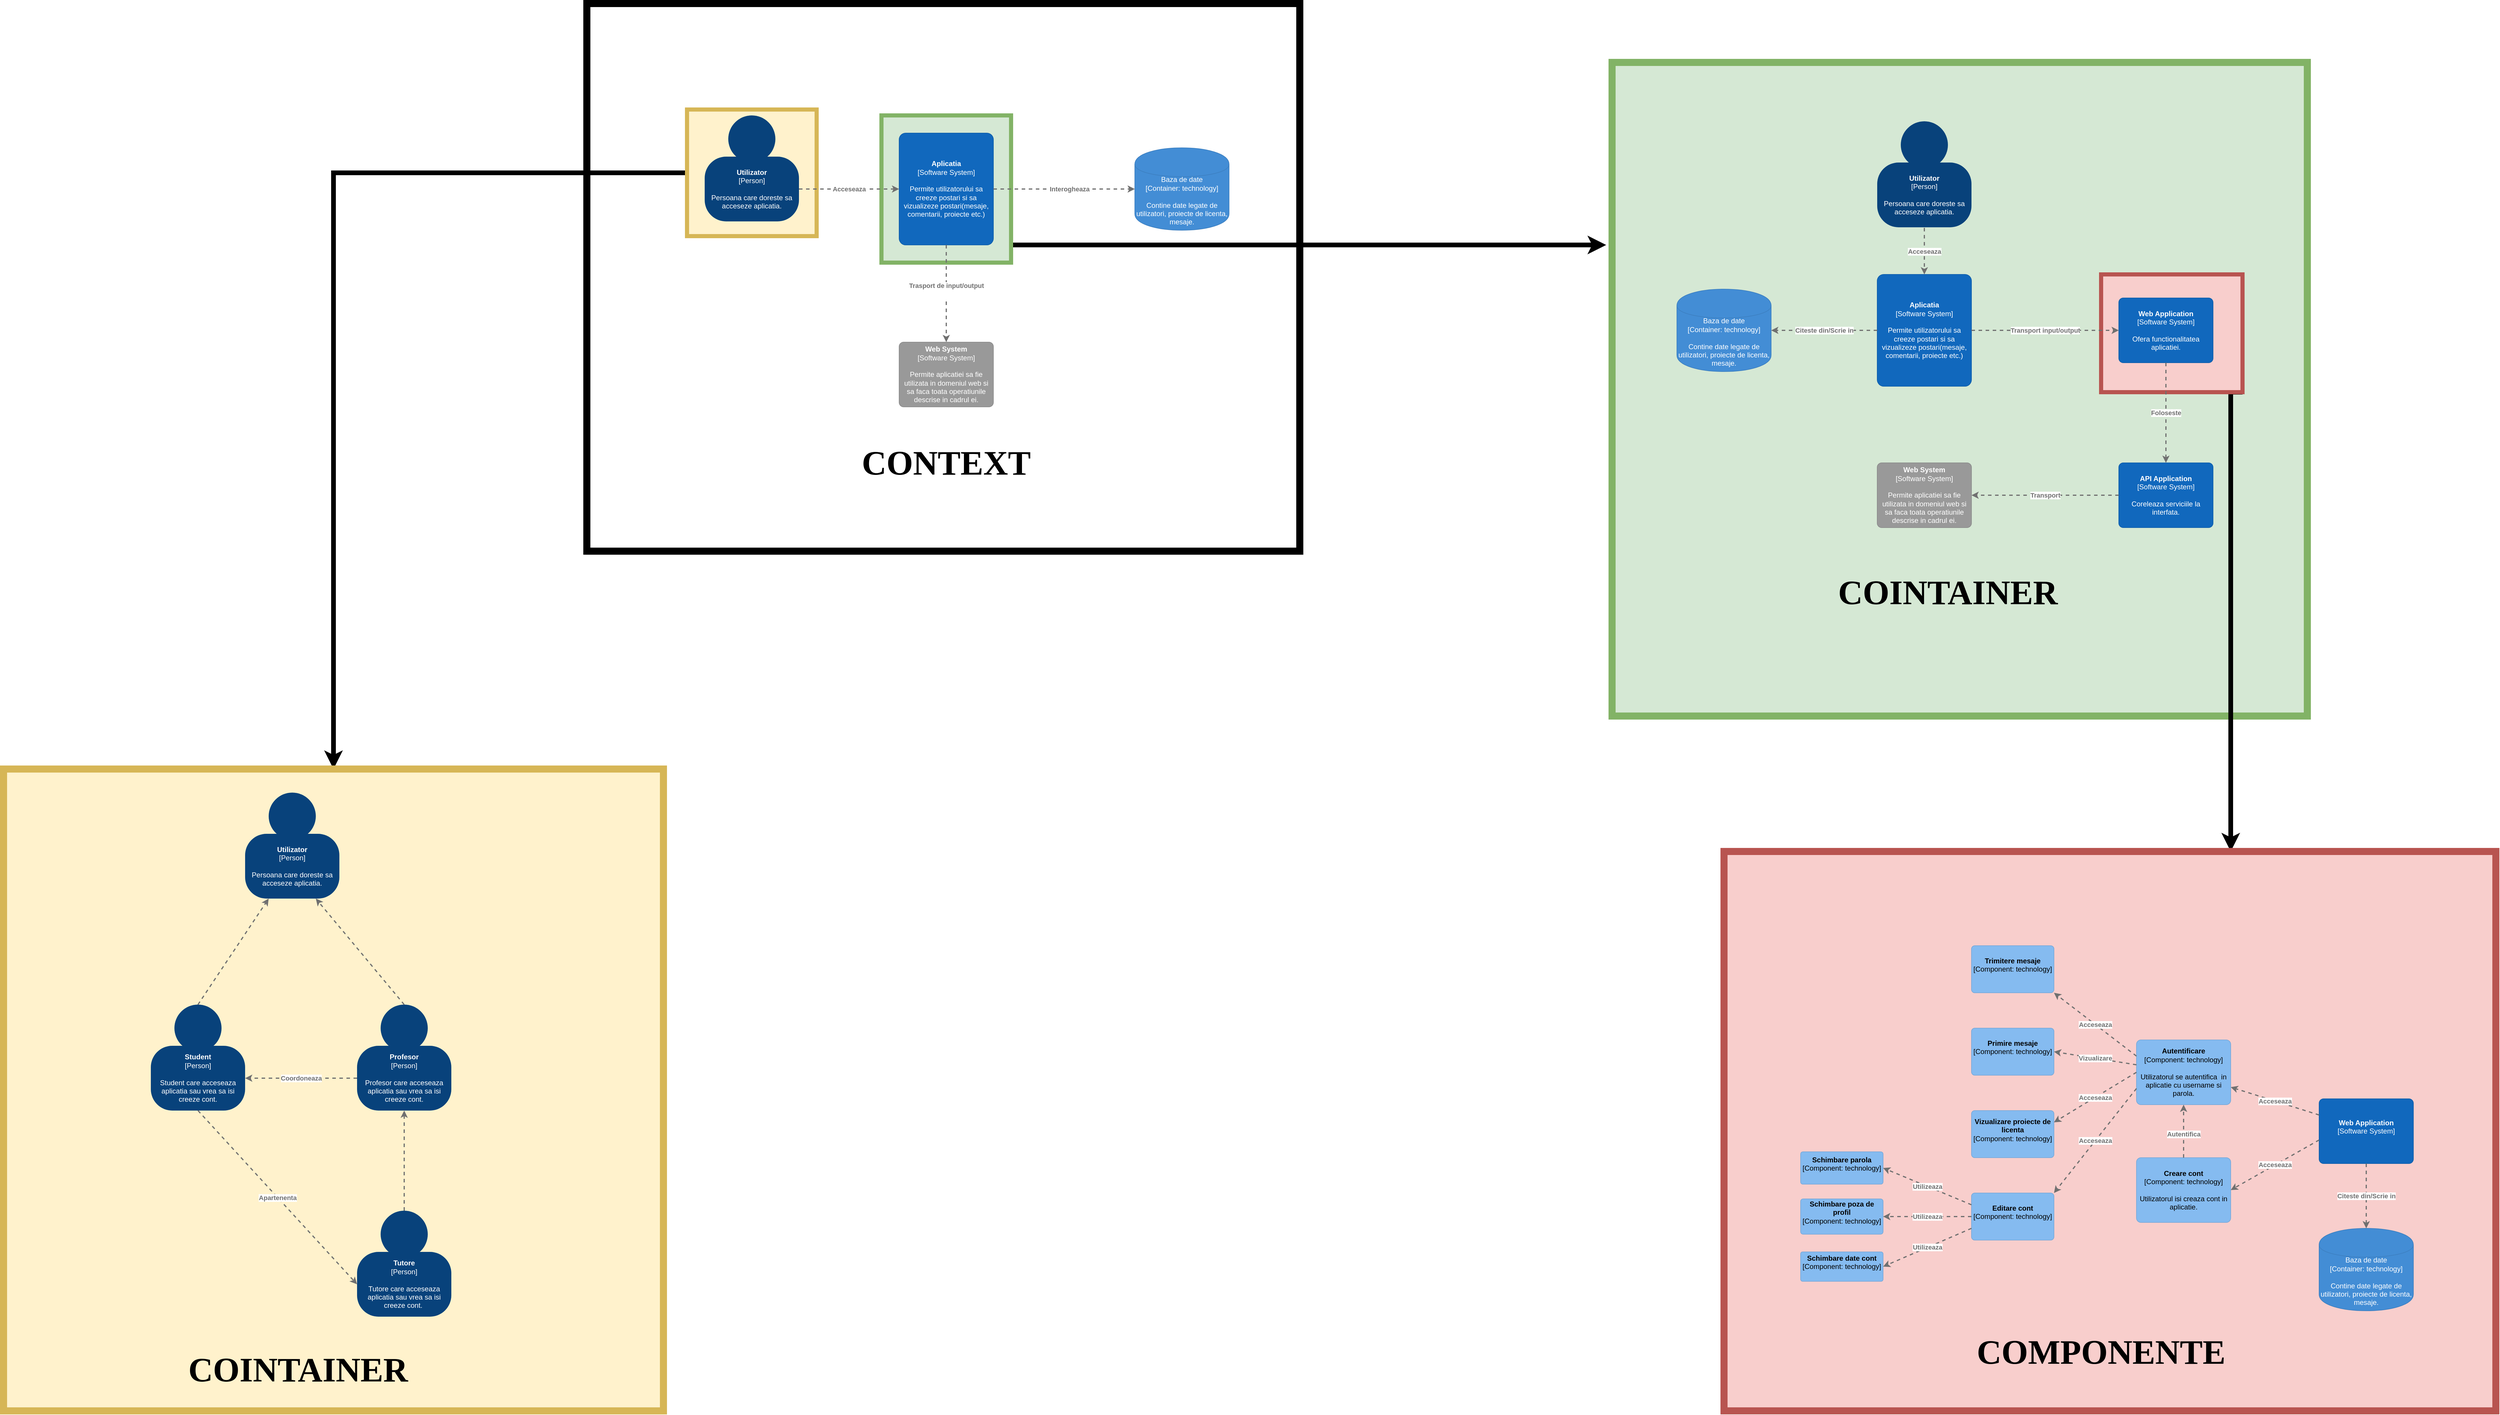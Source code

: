 <mxfile version="12.8.5" type="device"><diagram id="MNNRXUZ_kvHcYNhgOfoa" name="Page-1"><mxGraphModel dx="8910" dy="5672" grid="1" gridSize="10" guides="1" tooltips="1" connect="1" arrows="1" fold="1" page="1" pageScale="1" pageWidth="850" pageHeight="1100" background="#FFFFFF" math="0" shadow="0"><root><mxCell id="0"/><mxCell id="1" parent="0"/><mxCell id="FWkWTpodnbG1AZmvL9Vy-59" value="" style="rounded=0;whiteSpace=wrap;html=1;fillColor=#d5e8d4;strokeColor=#82b366;strokeWidth=12;" vertex="1" parent="1"><mxGeometry x="700" y="-1980" width="1180" height="1110" as="geometry"/></mxCell><mxCell id="FWkWTpodnbG1AZmvL9Vy-119" style="edgeStyle=orthogonalEdgeStyle;rounded=0;orthogonalLoop=1;jettySize=auto;html=1;exitX=1;exitY=1;exitDx=0;exitDy=0;strokeWidth=8;" edge="1" parent="1" source="FWkWTpodnbG1AZmvL9Vy-117" target="FWkWTpodnbG1AZmvL9Vy-91"><mxGeometry relative="1" as="geometry"><Array as="points"><mxPoint x="1750" y="-1420"/></Array></mxGeometry></mxCell><mxCell id="FWkWTpodnbG1AZmvL9Vy-117" value="" style="rounded=0;whiteSpace=wrap;html=1;strokeWidth=7;fillColor=#f8cecc;strokeColor=#b85450;" vertex="1" parent="1"><mxGeometry x="1530" y="-1620" width="240" height="200" as="geometry"/></mxCell><mxCell id="FWkWTpodnbG1AZmvL9Vy-105" value="" style="rounded=0;whiteSpace=wrap;html=1;strokeWidth=12;" vertex="1" parent="1"><mxGeometry x="-1040" y="-2080" width="1210" height="930" as="geometry"/></mxCell><mxCell id="FWkWTpodnbG1AZmvL9Vy-116" style="edgeStyle=orthogonalEdgeStyle;rounded=0;orthogonalLoop=1;jettySize=auto;html=1;strokeWidth=8;" edge="1" parent="1"><mxGeometry relative="1" as="geometry"><mxPoint x="-320" y="-1670" as="sourcePoint"/><mxPoint x="690" y="-1670" as="targetPoint"/><Array as="points"><mxPoint x="340" y="-1670"/><mxPoint x="340" y="-1670"/></Array></mxGeometry></mxCell><mxCell id="FWkWTpodnbG1AZmvL9Vy-114" value="" style="rounded=0;whiteSpace=wrap;html=1;strokeWidth=7;fillColor=#d5e8d4;strokeColor=#82b366;" vertex="1" parent="1"><mxGeometry x="-540" y="-1890" width="220" height="250" as="geometry"/></mxCell><mxCell id="FWkWTpodnbG1AZmvL9Vy-113" style="edgeStyle=orthogonalEdgeStyle;rounded=0;orthogonalLoop=1;jettySize=auto;html=1;exitX=0;exitY=0.5;exitDx=0;exitDy=0;strokeWidth=8;" edge="1" parent="1" source="FWkWTpodnbG1AZmvL9Vy-112" target="FWkWTpodnbG1AZmvL9Vy-37"><mxGeometry relative="1" as="geometry"/></mxCell><mxCell id="FWkWTpodnbG1AZmvL9Vy-112" value="" style="rounded=0;whiteSpace=wrap;html=1;fillColor=#fff2cc;strokeColor=#d6b656;strokeWidth=7;" vertex="1" parent="1"><mxGeometry x="-870" y="-1900" width="220" height="215" as="geometry"/></mxCell><mxCell id="FWkWTpodnbG1AZmvL9Vy-91" value="" style="rounded=0;whiteSpace=wrap;html=1;fillColor=#f8cecc;strokeColor=#b85450;strokeWidth=12;" vertex="1" parent="1"><mxGeometry x="890" y="-640" width="1310" height="950" as="geometry"/></mxCell><mxCell id="FWkWTpodnbG1AZmvL9Vy-37" value="" style="rounded=0;whiteSpace=wrap;html=1;fillColor=#fff2cc;strokeColor=#d6b656;strokeWidth=12;" vertex="1" parent="1"><mxGeometry x="-2030" y="-780" width="1120" height="1090" as="geometry"/></mxCell><mxCell id="FWkWTpodnbG1AZmvL9Vy-1" value="" style="group;rounded=0;labelBackgroundColor=none;fillColor=none;fontColor=#ffffff;align=center;html=1;" vertex="1" connectable="0" parent="1"><mxGeometry x="-860" y="-1890" width="160" height="180" as="geometry"/><C4Person as="c4"/></mxCell><object label="&lt;b&gt;Utilizator&lt;/b&gt;&lt;br&gt;&lt;div&gt;[Person]&lt;/div&gt;&lt;div&gt;&lt;br&gt;&lt;/div&gt;&lt;div&gt;Persoana care doreste sa acceseze aplicatia.&lt;/div&gt;" placeholders="1" c4Name="name" c4Type="body" c4Description="Persoana care doreste sa acceseze aplicatia mentorat." id="FWkWTpodnbG1AZmvL9Vy-2"><mxCell style="rounded=1;whiteSpace=wrap;html=1;labelBackgroundColor=none;fillColor=#08427b;fontColor=#ffffff;align=center;arcSize=33;strokeColor=3c7fc0;" vertex="1" parent="FWkWTpodnbG1AZmvL9Vy-1"><mxGeometry x="20" y="70" width="160" height="110" as="geometry"/><C4Person as="c4"/></mxCell></object><mxCell id="FWkWTpodnbG1AZmvL9Vy-3" value="" style="ellipse;whiteSpace=wrap;html=1;aspect=fixed;rounded=0;labelBackgroundColor=none;fillColor=#08427b;fontSize=12;fontColor=#ffffff;align=center;strokeColor=3c7fc0;" vertex="1" parent="FWkWTpodnbG1AZmvL9Vy-1"><mxGeometry x="60" width="80" height="80" as="geometry"/><C4Person as="c4"/></mxCell><object label="Baza de date&lt;br&gt;&lt;div&gt;[Container:&amp;nbsp;technology]&lt;/div&gt;&lt;div&gt;&lt;br&gt;&lt;/div&gt;&lt;div&gt;Contine date legate de utilizatori, proiecte de licenta, mesaje.&lt;/div&gt;" placeholders="1" c4Type="Database" c4Technology="technology" c4Description="Description" id="FWkWTpodnbG1AZmvL9Vy-5"><mxCell style="shape=cylinder;whiteSpace=wrap;html=1;boundedLbl=1;rounded=0;labelBackgroundColor=none;fillColor=#438dd5;fontSize=12;fontColor=#ffffff;align=center;strokeColor=#3c7fc0;" vertex="1" parent="1"><mxGeometry x="-110" y="-1835" width="160" height="140" as="geometry"/><C4Database as="c4"/></mxCell></object><object label="&lt;b&gt;Aplicatia&lt;/b&gt;&lt;div&gt;[Software System]&lt;/div&gt;&lt;div&gt;&lt;br&gt;&lt;/div&gt;&lt;div&gt;Permite utilizatorului sa creeze postari si sa vizualizeze postari(mesaje, comentarii, proiecte etc.)&lt;/div&gt;" placeholders="1" c4Name="Acceseaza" c4Type="SoftwareSystem" c4Description="Acceseaza" id="FWkWTpodnbG1AZmvL9Vy-6"><mxCell style="rounded=1;whiteSpace=wrap;html=1;labelBackgroundColor=none;fillColor=#1168bd;fontColor=#ffffff;align=center;arcSize=7;strokeColor=#0f5eaa;" vertex="1" parent="1"><mxGeometry x="-510" y="-1860" width="160" height="190" as="geometry"/><C4SoftwareSystem as="c4"/></mxCell></object><object label="&lt;div style=&quot;text-align: left&quot;&gt;&lt;div style=&quot;text-align: center&quot;&gt;&lt;b&gt;Acceseaza&lt;/b&gt;&lt;/div&gt;&lt;/div&gt;" c4Type="Relationship" c4Description="Description" c4Technology="technology" id="FWkWTpodnbG1AZmvL9Vy-9"><mxCell style="edgeStyle=none;rounded=0;html=1;entryX=0;entryY=0.5;jettySize=auto;orthogonalLoop=1;strokeColor=#707070;strokeWidth=2;fontColor=#707070;jumpStyle=none;dashed=1;entryDx=0;entryDy=0;" edge="1" parent="1" source="FWkWTpodnbG1AZmvL9Vy-2" target="FWkWTpodnbG1AZmvL9Vy-6"><mxGeometry width="160" relative="1" as="geometry"><mxPoint x="-620" y="-1500" as="sourcePoint"/><mxPoint x="-460" y="-1500" as="targetPoint"/></mxGeometry><C4Relationship as="c4"/></mxCell></object><object label="&lt;div style=&quot;text-align: left&quot;&gt;&lt;div style=&quot;text-align: center&quot;&gt;&lt;b&gt;Interogheaza&lt;/b&gt;&lt;/div&gt;&lt;/div&gt;" c4Type="Relationship" c4Description="Description" c4Technology="technology" id="FWkWTpodnbG1AZmvL9Vy-10"><mxCell style="edgeStyle=none;rounded=0;html=1;jettySize=auto;orthogonalLoop=1;strokeColor=#707070;strokeWidth=2;fontColor=#707070;jumpStyle=none;dashed=1;" edge="1" parent="1" source="FWkWTpodnbG1AZmvL9Vy-6" target="FWkWTpodnbG1AZmvL9Vy-5"><mxGeometry x="0.077" width="160" relative="1" as="geometry"><mxPoint x="-348" y="-1762" as="sourcePoint"/><mxPoint x="-280" y="-1765.59" as="targetPoint"/><mxPoint as="offset"/></mxGeometry><C4Relationship as="c4"/></mxCell></object><mxCell id="FWkWTpodnbG1AZmvL9Vy-12" value="" style="group;rounded=0;labelBackgroundColor=none;fillColor=none;fontColor=#ffffff;align=center;html=1;" vertex="1" connectable="0" parent="1"><mxGeometry x="-1430" y="-30" width="160" height="180" as="geometry"/><C4Person as="c4"/></mxCell><object label="&lt;b&gt;Tutore&lt;/b&gt;&lt;br&gt;&lt;div&gt;[Person]&lt;/div&gt;&lt;div&gt;&lt;br&gt;&lt;/div&gt;&lt;div&gt;Tutore care acceseaza aplicatia sau vrea sa isi creeze cont.&amp;nbsp;&lt;/div&gt;" placeholders="1" c4Name="name" c4Type="body" c4Description="Description" id="FWkWTpodnbG1AZmvL9Vy-13"><mxCell style="rounded=1;whiteSpace=wrap;html=1;labelBackgroundColor=none;fillColor=#08427b;fontColor=#ffffff;align=center;arcSize=33;strokeColor=3c7fc0;" vertex="1" parent="FWkWTpodnbG1AZmvL9Vy-12"><mxGeometry y="70" width="160" height="110" as="geometry"/><C4Person as="c4"/></mxCell></object><mxCell id="FWkWTpodnbG1AZmvL9Vy-14" value="" style="ellipse;whiteSpace=wrap;html=1;aspect=fixed;rounded=0;labelBackgroundColor=none;fillColor=#08427b;fontSize=12;fontColor=#ffffff;align=center;strokeColor=3c7fc0;" vertex="1" parent="FWkWTpodnbG1AZmvL9Vy-12"><mxGeometry x="40" width="80" height="80" as="geometry"/><C4Person as="c4"/></mxCell><mxCell id="FWkWTpodnbG1AZmvL9Vy-15" value="" style="group;rounded=0;labelBackgroundColor=none;fillColor=none;fontColor=#ffffff;align=center;html=1;" vertex="1" connectable="0" parent="1"><mxGeometry x="-1430" y="-380" width="160" height="180" as="geometry"/><C4Person as="c4"/></mxCell><object label="&lt;b&gt;Profesor&lt;/b&gt;&lt;br&gt;&lt;div&gt;[Person]&lt;/div&gt;&lt;div&gt;&lt;br&gt;&lt;/div&gt;&lt;div&gt;Profesor care acceseaza aplicatia sau vrea sa isi creeze&lt;span&gt;&amp;nbsp;cont.&lt;/span&gt;&lt;/div&gt;" placeholders="1" c4Name="name" c4Type="body" c4Description="Description" id="FWkWTpodnbG1AZmvL9Vy-16"><mxCell style="rounded=1;whiteSpace=wrap;html=1;labelBackgroundColor=none;fillColor=#08427b;fontColor=#ffffff;align=center;arcSize=33;strokeColor=3c7fc0;" vertex="1" parent="FWkWTpodnbG1AZmvL9Vy-15"><mxGeometry y="70" width="160" height="110" as="geometry"/><C4Person as="c4"/></mxCell></object><mxCell id="FWkWTpodnbG1AZmvL9Vy-17" value="" style="ellipse;whiteSpace=wrap;html=1;aspect=fixed;rounded=0;labelBackgroundColor=none;fillColor=#08427b;fontSize=12;fontColor=#ffffff;align=center;strokeColor=3c7fc0;" vertex="1" parent="FWkWTpodnbG1AZmvL9Vy-15"><mxGeometry x="40" width="80" height="80" as="geometry"/><C4Person as="c4"/></mxCell><mxCell id="FWkWTpodnbG1AZmvL9Vy-18" value="" style="group;rounded=0;labelBackgroundColor=none;fillColor=none;fontColor=#ffffff;align=center;html=1;" vertex="1" connectable="0" parent="1"><mxGeometry x="-1780" y="-380" width="160" height="180" as="geometry"/><C4Person as="c4"/></mxCell><object label="&lt;b&gt;Student&lt;/b&gt;&lt;br&gt;&lt;div&gt;[Person]&lt;/div&gt;&lt;div&gt;&lt;br&gt;&lt;/div&gt;&lt;div&gt;Student care acceseaza aplicatia sau vrea sa isi creeze cont.&lt;/div&gt;" placeholders="1" c4Name="name" c4Type="body" c4Description="Description" id="FWkWTpodnbG1AZmvL9Vy-19"><mxCell style="rounded=1;whiteSpace=wrap;html=1;labelBackgroundColor=none;fillColor=#08427b;fontColor=#ffffff;align=center;arcSize=33;strokeColor=3c7fc0;" vertex="1" parent="FWkWTpodnbG1AZmvL9Vy-18"><mxGeometry y="70" width="160" height="110" as="geometry"/><C4Person as="c4"/></mxCell></object><mxCell id="FWkWTpodnbG1AZmvL9Vy-20" value="" style="ellipse;whiteSpace=wrap;html=1;aspect=fixed;rounded=0;labelBackgroundColor=none;fillColor=#08427b;fontSize=12;fontColor=#ffffff;align=center;strokeColor=3c7fc0;" vertex="1" parent="FWkWTpodnbG1AZmvL9Vy-18"><mxGeometry x="40" width="80" height="80" as="geometry"/><C4Person as="c4"/></mxCell><object label="&lt;div style=&quot;text-align: left&quot;&gt;&lt;div style=&quot;text-align: center&quot;&gt;&lt;br&gt;&lt;/div&gt;&lt;/div&gt;" c4Type="Relationship" c4Description="Description" c4Technology="technology" id="FWkWTpodnbG1AZmvL9Vy-22"><mxCell style="edgeStyle=none;rounded=0;html=1;jettySize=auto;orthogonalLoop=1;strokeColor=#707070;strokeWidth=2;fontColor=#707070;jumpStyle=none;dashed=1;" edge="1" parent="1" source="FWkWTpodnbG1AZmvL9Vy-14" target="FWkWTpodnbG1AZmvL9Vy-16"><mxGeometry x="0.143" y="-60" width="160" relative="1" as="geometry"><mxPoint x="-1290" y="-70" as="sourcePoint"/><mxPoint x="-1130" y="-70" as="targetPoint"/><mxPoint as="offset"/></mxGeometry><C4Relationship as="c4"/></mxCell></object><object label="&lt;div style=&quot;text-align: left&quot;&gt;&lt;div style=&quot;text-align: center&quot;&gt;&lt;b&gt;Apartenenta&lt;/b&gt;&lt;/div&gt;&lt;/div&gt;" c4Type="Relationship" c4Description="Description" c4Technology="technology" id="FWkWTpodnbG1AZmvL9Vy-25"><mxCell style="edgeStyle=none;rounded=0;html=1;entryX=0;entryY=0.5;jettySize=auto;orthogonalLoop=1;strokeColor=#707070;strokeWidth=2;fontColor=#707070;jumpStyle=none;dashed=1;entryDx=0;entryDy=0;exitX=0.5;exitY=1;exitDx=0;exitDy=0;" edge="1" parent="1" source="FWkWTpodnbG1AZmvL9Vy-19" target="FWkWTpodnbG1AZmvL9Vy-13"><mxGeometry width="160" relative="1" as="geometry"><mxPoint x="-1700" y="-110" as="sourcePoint"/><mxPoint x="-1240" y="-210" as="targetPoint"/></mxGeometry><C4Relationship as="c4"/></mxCell></object><object label="&lt;div style=&quot;text-align: left&quot;&gt;&lt;div style=&quot;text-align: center&quot;&gt;&lt;b&gt;Coordoneaza&lt;/b&gt;&lt;/div&gt;&lt;/div&gt;" c4Type="Relationship" c4Description="Description" c4Technology="technology" id="FWkWTpodnbG1AZmvL9Vy-26"><mxCell style="edgeStyle=none;rounded=0;html=1;entryX=1;entryY=0.5;jettySize=auto;orthogonalLoop=1;strokeColor=#707070;strokeWidth=2;fontColor=#707070;jumpStyle=none;dashed=1;entryDx=0;entryDy=0;exitX=0;exitY=0.5;exitDx=0;exitDy=0;" edge="1" parent="1" source="FWkWTpodnbG1AZmvL9Vy-16" target="FWkWTpodnbG1AZmvL9Vy-19"><mxGeometry width="160" relative="1" as="geometry"><mxPoint x="-1400" y="-210" as="sourcePoint"/><mxPoint x="-1240" y="-210" as="targetPoint"/></mxGeometry><C4Relationship as="c4"/></mxCell></object><object label="&lt;b&gt;Web System&lt;/b&gt;&lt;br&gt;&lt;div&gt;[Software System]&lt;/div&gt;&lt;div&gt;&lt;br&gt;&lt;/div&gt;&lt;div&gt;Permite aplicatiei sa fie utilizata in domeniul web si sa faca toata operatiunile descrise in cadrul ei.&lt;/div&gt;" placeholders="1" c4Name="name" c4Type="SoftwareSystemDependency" c4Description="Description" id="FWkWTpodnbG1AZmvL9Vy-28"><mxCell style="rounded=1;whiteSpace=wrap;html=1;labelBackgroundColor=none;fillColor=#999999;fontColor=#ffffff;align=center;arcSize=7;strokeColor=#8a8a8a;" vertex="1" parent="1"><mxGeometry x="-510" y="-1505" width="160" height="110" as="geometry"/><C4SoftwareSystemDependency as="c4"/></mxCell></object><object label="&lt;div style=&quot;text-align: left&quot;&gt;&lt;div style=&quot;text-align: center&quot;&gt;&lt;b&gt;Trasport de input/output&lt;/b&gt;&lt;/div&gt;&lt;div style=&quot;text-align: center&quot;&gt;&lt;b&gt;&lt;br&gt;&lt;/b&gt;&lt;/div&gt;&lt;/div&gt;" c4Type="Relationship" c4Description="Description" c4Technology="technology" id="FWkWTpodnbG1AZmvL9Vy-29"><mxCell style="edgeStyle=none;rounded=0;html=1;jettySize=auto;orthogonalLoop=1;strokeColor=#707070;strokeWidth=2;fontColor=#707070;jumpStyle=none;dashed=1;exitX=0.5;exitY=1;exitDx=0;exitDy=0;" edge="1" parent="1" source="FWkWTpodnbG1AZmvL9Vy-6" target="FWkWTpodnbG1AZmvL9Vy-28"><mxGeometry x="-0.077" width="160" relative="1" as="geometry"><mxPoint x="-410" y="-1590" as="sourcePoint"/><mxPoint x="-250" y="-1590" as="targetPoint"/><mxPoint as="offset"/></mxGeometry><C4Relationship as="c4"/></mxCell></object><mxCell id="FWkWTpodnbG1AZmvL9Vy-31" value="" style="group;rounded=0;labelBackgroundColor=none;fillColor=none;fontColor=#ffffff;align=center;html=1;" vertex="1" connectable="0" parent="1"><mxGeometry x="-1640" y="-740" width="160" height="180" as="geometry"/><C4Person as="c4"/></mxCell><object label="&lt;b&gt;Utilizator&lt;/b&gt;&lt;br&gt;&lt;div&gt;[Person]&lt;/div&gt;&lt;div&gt;&lt;br&gt;&lt;/div&gt;&lt;div&gt;Persoana care doreste sa acceseze aplicatia.&lt;/div&gt;" placeholders="1" c4Name="name" c4Type="body" c4Description="Persoana care doreste sa acceseze aplicatia mentorat." id="FWkWTpodnbG1AZmvL9Vy-32"><mxCell style="rounded=1;whiteSpace=wrap;html=1;labelBackgroundColor=none;fillColor=#08427b;fontColor=#ffffff;align=center;arcSize=33;strokeColor=3c7fc0;" vertex="1" parent="FWkWTpodnbG1AZmvL9Vy-31"><mxGeometry x="20" y="70" width="160" height="110" as="geometry"/><C4Person as="c4"/></mxCell></object><mxCell id="FWkWTpodnbG1AZmvL9Vy-33" value="" style="ellipse;whiteSpace=wrap;html=1;aspect=fixed;rounded=0;labelBackgroundColor=none;fillColor=#08427b;fontSize=12;fontColor=#ffffff;align=center;strokeColor=3c7fc0;" vertex="1" parent="FWkWTpodnbG1AZmvL9Vy-31"><mxGeometry x="60" width="80" height="80" as="geometry"/><C4Person as="c4"/></mxCell><object label="&lt;div style=&quot;text-align: left&quot;&gt;&lt;div style=&quot;text-align: center&quot;&gt;&lt;br&gt;&lt;/div&gt;&lt;/div&gt;" c4Type="Relationship" c4Description="Description" c4Technology="technology" id="FWkWTpodnbG1AZmvL9Vy-34"><mxCell style="edgeStyle=none;rounded=0;html=1;jettySize=auto;orthogonalLoop=1;strokeColor=#707070;strokeWidth=2;fontColor=#707070;jumpStyle=none;dashed=1;exitX=0.5;exitY=0;exitDx=0;exitDy=0;entryX=0.25;entryY=1;entryDx=0;entryDy=0;" edge="1" parent="1" source="FWkWTpodnbG1AZmvL9Vy-20" target="FWkWTpodnbG1AZmvL9Vy-32"><mxGeometry width="160" relative="1" as="geometry"><mxPoint x="-1620" y="-420" as="sourcePoint"/><mxPoint x="-1460" y="-420" as="targetPoint"/></mxGeometry><C4Relationship as="c4"/></mxCell></object><object label="&lt;div style=&quot;text-align: left&quot;&gt;&lt;div style=&quot;text-align: center&quot;&gt;&lt;br&gt;&lt;/div&gt;&lt;/div&gt;" c4Type="Relationship" c4Description="Description" c4Technology="technology" id="FWkWTpodnbG1AZmvL9Vy-35"><mxCell style="edgeStyle=none;rounded=0;html=1;jettySize=auto;orthogonalLoop=1;strokeColor=#707070;strokeWidth=2;fontColor=#707070;jumpStyle=none;dashed=1;exitX=0.5;exitY=0;exitDx=0;exitDy=0;entryX=0.75;entryY=1;entryDx=0;entryDy=0;" edge="1" parent="1" source="FWkWTpodnbG1AZmvL9Vy-17" target="FWkWTpodnbG1AZmvL9Vy-32"><mxGeometry width="160" relative="1" as="geometry"><mxPoint x="-1620" y="-420" as="sourcePoint"/><mxPoint x="-1480" y="-580" as="targetPoint"/></mxGeometry><C4Relationship as="c4"/></mxCell></object><mxCell id="FWkWTpodnbG1AZmvL9Vy-44" value="" style="group;rounded=0;labelBackgroundColor=none;fillColor=none;fontColor=#ffffff;align=center;html=1;" vertex="1" connectable="0" parent="1"><mxGeometry x="1130" y="-1880" width="160" height="180" as="geometry"/><C4Person as="c4"/></mxCell><mxCell id="FWkWTpodnbG1AZmvL9Vy-46" value="" style="ellipse;whiteSpace=wrap;html=1;aspect=fixed;rounded=0;labelBackgroundColor=none;fillColor=#08427b;fontSize=12;fontColor=#ffffff;align=center;strokeColor=3c7fc0;" vertex="1" parent="FWkWTpodnbG1AZmvL9Vy-44"><mxGeometry x="60" width="80" height="80" as="geometry"/><C4Person as="c4"/></mxCell><object label="&lt;b&gt;Utilizator&lt;/b&gt;&lt;br&gt;&lt;div&gt;[Person]&lt;/div&gt;&lt;div&gt;&lt;br&gt;&lt;/div&gt;&lt;div&gt;Persoana care doreste sa acceseze aplicatia.&lt;/div&gt;" placeholders="1" c4Name="name" c4Type="body" c4Description="Persoana care doreste sa acceseze aplicatia mentorat." id="FWkWTpodnbG1AZmvL9Vy-45"><mxCell style="rounded=1;whiteSpace=wrap;html=1;labelBackgroundColor=none;fillColor=#08427b;fontColor=#ffffff;align=center;arcSize=33;strokeColor=3c7fc0;" vertex="1" parent="1"><mxGeometry x="1150" y="-1810" width="160" height="110" as="geometry"/><C4Person as="c4"/></mxCell></object><object label="&lt;b&gt;Web Application&lt;/b&gt;&lt;br&gt;&lt;div&gt;[Software System]&lt;/div&gt;&lt;div&gt;&lt;br&gt;&lt;/div&gt;&lt;div&gt;Ofera functionalitatea aplicatiei.&lt;/div&gt;" placeholders="1" c4Name="name" c4Type="SoftwareSystem" c4Description="Description" id="FWkWTpodnbG1AZmvL9Vy-47"><mxCell style="rounded=1;whiteSpace=wrap;html=1;labelBackgroundColor=none;fillColor=#1168bd;fontColor=#ffffff;align=center;arcSize=7;strokeColor=#0f5eaa;" vertex="1" parent="1"><mxGeometry x="1560" y="-1580" width="160" height="110" as="geometry"/><C4SoftwareSystem as="c4"/></mxCell></object><object label="&lt;b&gt;API Application&lt;/b&gt;&lt;br&gt;&lt;div&gt;[Software System]&lt;/div&gt;&lt;div&gt;&lt;br&gt;&lt;/div&gt;&lt;div&gt;Coreleaza serviciile la interfata.&lt;/div&gt;" placeholders="1" c4Name="name" c4Type="SoftwareSystem" c4Description="Description" id="FWkWTpodnbG1AZmvL9Vy-48"><mxCell style="rounded=1;whiteSpace=wrap;html=1;labelBackgroundColor=none;fillColor=#1168bd;fontColor=#ffffff;align=center;arcSize=7;strokeColor=#0f5eaa;" vertex="1" parent="1"><mxGeometry x="1560" y="-1300" width="160" height="110" as="geometry"/><C4SoftwareSystem as="c4"/></mxCell></object><object label="&lt;div style=&quot;text-align: left&quot;&gt;&lt;div style=&quot;text-align: center&quot;&gt;&lt;b&gt;Foloseste&lt;/b&gt;&lt;/div&gt;&lt;/div&gt;" c4Type="Relationship" c4Description="Description" c4Technology="technology" id="FWkWTpodnbG1AZmvL9Vy-50"><mxCell style="edgeStyle=none;rounded=0;html=1;jettySize=auto;orthogonalLoop=1;strokeColor=#707070;strokeWidth=2;fontColor=#707070;jumpStyle=none;dashed=1;exitX=0.5;exitY=1;exitDx=0;exitDy=0;" edge="1" parent="1" source="FWkWTpodnbG1AZmvL9Vy-47" target="FWkWTpodnbG1AZmvL9Vy-48"><mxGeometry width="160" relative="1" as="geometry"><mxPoint x="1080" y="-1680" as="sourcePoint"/><mxPoint x="1240" y="-1680" as="targetPoint"/></mxGeometry><C4Relationship as="c4"/></mxCell></object><object label="&lt;div style=&quot;text-align: left&quot;&gt;&lt;div style=&quot;text-align: center&quot;&gt;&lt;b&gt;Acceseaza&lt;/b&gt;&lt;/div&gt;&lt;/div&gt;" c4Type="Relationship" c4Description="Description" c4Technology="technology" id="FWkWTpodnbG1AZmvL9Vy-51"><mxCell style="edgeStyle=none;rounded=0;html=1;entryX=0.5;entryY=0;jettySize=auto;orthogonalLoop=1;strokeColor=#707070;strokeWidth=2;fontColor=#707070;jumpStyle=none;dashed=1;entryDx=0;entryDy=0;" edge="1" parent="1" target="FWkWTpodnbG1AZmvL9Vy-54"><mxGeometry width="160" relative="1" as="geometry"><mxPoint x="1230" y="-1699" as="sourcePoint"/><mxPoint x="1440" y="-1660" as="targetPoint"/></mxGeometry><C4Relationship as="c4"/></mxCell></object><object label="&lt;b&gt;Web System&lt;/b&gt;&lt;br&gt;&lt;div&gt;[Software System]&lt;/div&gt;&lt;div&gt;&lt;br&gt;&lt;/div&gt;&lt;div&gt;Permite aplicatiei sa fie utilizata in domeniul web si sa faca toata operatiunile descrise in cadrul ei.&lt;/div&gt;" placeholders="1" c4Name="name" c4Type="SoftwareSystemDependency" c4Description="Description" id="FWkWTpodnbG1AZmvL9Vy-52"><mxCell style="rounded=1;whiteSpace=wrap;html=1;labelBackgroundColor=none;fillColor=#999999;fontColor=#ffffff;align=center;arcSize=7;strokeColor=#8a8a8a;" vertex="1" parent="1"><mxGeometry x="1150" y="-1300" width="160" height="110" as="geometry"/><C4SoftwareSystemDependency as="c4"/></mxCell></object><object label="&lt;div style=&quot;text-align: left&quot;&gt;&lt;div style=&quot;text-align: center&quot;&gt;&lt;b&gt;Transport&lt;/b&gt;&lt;/div&gt;&lt;/div&gt;" c4Type="Relationship" c4Description="Description" c4Technology="technology" id="FWkWTpodnbG1AZmvL9Vy-53"><mxCell style="edgeStyle=none;rounded=0;html=1;entryX=1;entryY=0.5;jettySize=auto;orthogonalLoop=1;strokeColor=#707070;strokeWidth=2;fontColor=#707070;jumpStyle=none;dashed=1;exitX=0;exitY=0.5;exitDx=0;exitDy=0;entryDx=0;entryDy=0;" edge="1" parent="1" source="FWkWTpodnbG1AZmvL9Vy-48" target="FWkWTpodnbG1AZmvL9Vy-52"><mxGeometry width="160" relative="1" as="geometry"><mxPoint x="1230" y="-1510" as="sourcePoint"/><mxPoint x="1390" y="-1510" as="targetPoint"/></mxGeometry><C4Relationship as="c4"/></mxCell></object><object label="&lt;b&gt;Aplicatia&lt;/b&gt;&lt;div&gt;[Software System]&lt;/div&gt;&lt;div&gt;&lt;br&gt;&lt;/div&gt;&lt;div&gt;Permite utilizatorului sa creeze postari si sa vizualizeze postari(mesaje, comentarii, proiecte etc.)&lt;/div&gt;" placeholders="1" c4Name="Acceseaza" c4Type="SoftwareSystem" c4Description="Acceseaza" id="FWkWTpodnbG1AZmvL9Vy-54"><mxCell style="rounded=1;whiteSpace=wrap;html=1;labelBackgroundColor=none;fillColor=#1168bd;fontColor=#ffffff;align=center;arcSize=7;strokeColor=#0f5eaa;" vertex="1" parent="1"><mxGeometry x="1150" y="-1620" width="160" height="190" as="geometry"/><C4SoftwareSystem as="c4"/></mxCell></object><object label="&lt;div style=&quot;text-align: left&quot;&gt;&lt;div style=&quot;text-align: center&quot;&gt;&lt;b&gt;Transport input/output&lt;/b&gt;&lt;/div&gt;&lt;/div&gt;" c4Type="Relationship" c4Description="Description" c4Technology="technology" id="FWkWTpodnbG1AZmvL9Vy-56"><mxCell style="edgeStyle=none;rounded=0;html=1;entryX=0;entryY=0.5;jettySize=auto;orthogonalLoop=1;strokeColor=#707070;strokeWidth=2;fontColor=#707070;jumpStyle=none;dashed=1;entryDx=0;entryDy=0;" edge="1" parent="1" source="FWkWTpodnbG1AZmvL9Vy-54" target="FWkWTpodnbG1AZmvL9Vy-47"><mxGeometry width="160" relative="1" as="geometry"><mxPoint x="1230" y="-1430" as="sourcePoint"/><mxPoint x="1390" y="-1430" as="targetPoint"/></mxGeometry><C4Relationship as="c4"/></mxCell></object><object label="Baza de date&lt;br&gt;&lt;div&gt;[Container:&amp;nbsp;technology]&lt;/div&gt;&lt;div&gt;&lt;br&gt;&lt;/div&gt;&lt;div&gt;Contine date legate de utilizatori, proiecte de licenta, mesaje.&lt;/div&gt;" placeholders="1" c4Type="Database" c4Technology="technology" c4Description="Description" id="FWkWTpodnbG1AZmvL9Vy-57"><mxCell style="shape=cylinder;whiteSpace=wrap;html=1;boundedLbl=1;rounded=0;labelBackgroundColor=none;fillColor=#438dd5;fontSize=12;fontColor=#ffffff;align=center;strokeColor=#3c7fc0;" vertex="1" parent="1"><mxGeometry x="810" y="-1595" width="160" height="140" as="geometry"/><C4Database as="c4"/></mxCell></object><object label="&lt;div style=&quot;text-align: left&quot;&gt;&lt;div style=&quot;text-align: center&quot;&gt;&lt;b&gt;Citeste din/Scrie in&lt;/b&gt;&lt;/div&gt;&lt;/div&gt;" c4Type="Relationship" c4Description="Description" c4Technology="technology" id="FWkWTpodnbG1AZmvL9Vy-58"><mxCell style="edgeStyle=none;rounded=0;html=1;entryX=1;entryY=0.5;jettySize=auto;orthogonalLoop=1;strokeColor=#707070;strokeWidth=2;fontColor=#707070;jumpStyle=none;dashed=1;entryDx=0;entryDy=0;" edge="1" parent="1" source="FWkWTpodnbG1AZmvL9Vy-54" target="FWkWTpodnbG1AZmvL9Vy-57"><mxGeometry width="160" relative="1" as="geometry"><mxPoint x="1190" y="-1390" as="sourcePoint"/><mxPoint x="1350" y="-1390" as="targetPoint"/></mxGeometry><C4Relationship as="c4"/></mxCell></object><object label="&lt;b&gt;Web Application&lt;/b&gt;&lt;br&gt;&lt;div&gt;[Software System]&lt;/div&gt;&lt;div&gt;&lt;br&gt;&lt;/div&gt;" placeholders="1" c4Name="name" c4Type="SoftwareSystem" c4Description="Description" id="FWkWTpodnbG1AZmvL9Vy-61"><mxCell style="rounded=1;whiteSpace=wrap;html=1;labelBackgroundColor=none;fillColor=#1168bd;fontColor=#ffffff;align=center;arcSize=7;strokeColor=#0f5eaa;" vertex="1" parent="1"><mxGeometry x="1900" y="-220" width="160" height="110" as="geometry"/><C4SoftwareSystem as="c4"/></mxCell></object><object label="&lt;b&gt;Creare cont&lt;/b&gt;&lt;br&gt;&lt;div&gt;[Component:&amp;nbsp;&lt;span&gt;technology&lt;/span&gt;&lt;span&gt;]&lt;/span&gt;&lt;/div&gt;&lt;div&gt;&lt;br&gt;&lt;/div&gt;&lt;div&gt;Utilizatorul isi creaza cont in aplicatie.&lt;/div&gt;" placeholders="1" c4Name="name" c4Type="Component" c4Technology="technology" c4Description="Description" id="FWkWTpodnbG1AZmvL9Vy-62"><mxCell style="rounded=1;whiteSpace=wrap;html=1;labelBackgroundColor=none;fillColor=#85bbf0;fontColor=#000000;align=center;arcSize=7;strokeColor=#78a8d8;" vertex="1" parent="1"><mxGeometry x="1590" y="-120" width="160" height="110" as="geometry"/><C4Component as="c4"/></mxCell></object><object label="&lt;b&gt;Autentificare&lt;/b&gt;&lt;br&gt;&lt;div&gt;[Component:&amp;nbsp;&lt;span&gt;technology&lt;/span&gt;&lt;span&gt;]&lt;/span&gt;&lt;/div&gt;&lt;div&gt;&lt;br&gt;&lt;/div&gt;&lt;div&gt;Utilizatorul se autentifica&amp;nbsp; in aplicatie cu username si parola.&lt;/div&gt;" placeholders="1" c4Name="name" c4Type="Component" c4Technology="technology" c4Description="Description" id="FWkWTpodnbG1AZmvL9Vy-63"><mxCell style="rounded=1;whiteSpace=wrap;html=1;labelBackgroundColor=none;fillColor=#85bbf0;fontColor=#000000;align=center;arcSize=7;strokeColor=#78a8d8;" vertex="1" parent="1"><mxGeometry x="1590" y="-320" width="160" height="110" as="geometry"/><C4Component as="c4"/></mxCell></object><object label="&lt;b&gt;Trimitere mesaje&lt;/b&gt;&lt;br&gt;&lt;div&gt;[Component:&amp;nbsp;&lt;span&gt;technology&lt;/span&gt;&lt;span&gt;]&lt;/span&gt;&lt;/div&gt;&lt;div&gt;&lt;br&gt;&lt;/div&gt;" placeholders="1" c4Name="name" c4Type="Component" c4Technology="technology" c4Description="Description" id="FWkWTpodnbG1AZmvL9Vy-66"><mxCell style="rounded=1;whiteSpace=wrap;html=1;labelBackgroundColor=none;fillColor=#85bbf0;fontColor=#000000;align=center;arcSize=7;strokeColor=#78a8d8;" vertex="1" parent="1"><mxGeometry x="1310" y="-480" width="140" height="80" as="geometry"/><C4Component as="c4"/></mxCell></object><object label="&lt;b&gt;Primire mesaje&lt;/b&gt;&lt;br&gt;&lt;div&gt;[Component:&amp;nbsp;&lt;span&gt;technology&lt;/span&gt;&lt;span&gt;]&lt;/span&gt;&lt;/div&gt;&lt;div&gt;&lt;br&gt;&lt;/div&gt;" placeholders="1" c4Name="name" c4Type="Component" c4Technology="technology" c4Description="Description" id="FWkWTpodnbG1AZmvL9Vy-67"><mxCell style="rounded=1;whiteSpace=wrap;html=1;labelBackgroundColor=none;fillColor=#85bbf0;fontColor=#000000;align=center;arcSize=7;strokeColor=#78a8d8;" vertex="1" parent="1"><mxGeometry x="1310" y="-340" width="140" height="80" as="geometry"/><C4Component as="c4"/></mxCell></object><object label="&lt;b&gt;Vizualizare proiecte de licenta&lt;/b&gt;&lt;br&gt;&lt;div&gt;[Component:&amp;nbsp;&lt;span&gt;technology&lt;/span&gt;&lt;span&gt;]&lt;/span&gt;&lt;/div&gt;&lt;div&gt;&lt;br&gt;&lt;/div&gt;" placeholders="1" c4Name="name" c4Type="Component" c4Technology="technology" c4Description="Description" id="FWkWTpodnbG1AZmvL9Vy-69"><mxCell style="rounded=1;whiteSpace=wrap;html=1;labelBackgroundColor=none;fillColor=#85bbf0;fontColor=#000000;align=center;arcSize=7;strokeColor=#78a8d8;" vertex="1" parent="1"><mxGeometry x="1310" y="-200" width="140" height="80" as="geometry"/><C4Component as="c4"/></mxCell></object><object label="&lt;b&gt;Editare cont&lt;/b&gt;&lt;br&gt;&lt;div&gt;[Component:&amp;nbsp;&lt;span&gt;technology&lt;/span&gt;&lt;span&gt;]&lt;/span&gt;&lt;/div&gt;&lt;div&gt;&lt;br&gt;&lt;/div&gt;" placeholders="1" c4Name="name" c4Type="Component" c4Technology="technology" c4Description="Description" id="FWkWTpodnbG1AZmvL9Vy-70"><mxCell style="rounded=1;whiteSpace=wrap;html=1;labelBackgroundColor=none;fillColor=#85bbf0;fontColor=#000000;align=center;arcSize=7;strokeColor=#78a8d8;" vertex="1" parent="1"><mxGeometry x="1310" y="-60" width="140" height="80" as="geometry"/><C4Component as="c4"/></mxCell></object><object label="&lt;div style=&quot;text-align: left&quot;&gt;&lt;div style=&quot;text-align: center&quot;&gt;&lt;b&gt;Acceseaza&lt;/b&gt;&lt;/div&gt;&lt;/div&gt;" c4Type="Relationship" c4Description="Description" c4Technology="technology" id="FWkWTpodnbG1AZmvL9Vy-75"><mxCell style="edgeStyle=none;rounded=0;html=1;jettySize=auto;orthogonalLoop=1;strokeColor=#707070;strokeWidth=2;fontColor=#707070;jumpStyle=none;dashed=1;exitX=0;exitY=0.25;exitDx=0;exitDy=0;" edge="1" parent="1" source="FWkWTpodnbG1AZmvL9Vy-61" target="FWkWTpodnbG1AZmvL9Vy-63"><mxGeometry width="160" relative="1" as="geometry"><mxPoint x="1500" y="-300" as="sourcePoint"/><mxPoint x="1660" y="-300" as="targetPoint"/></mxGeometry><C4Relationship as="c4"/></mxCell></object><object label="&lt;div style=&quot;text-align: left&quot;&gt;&lt;div style=&quot;text-align: center&quot;&gt;&lt;b&gt;Acceseaza&lt;/b&gt;&lt;/div&gt;&lt;/div&gt;" c4Type="Relationship" c4Description="Description" c4Technology="technology" id="FWkWTpodnbG1AZmvL9Vy-76"><mxCell style="edgeStyle=none;rounded=0;html=1;jettySize=auto;orthogonalLoop=1;strokeColor=#707070;strokeWidth=2;fontColor=#707070;jumpStyle=none;dashed=1;exitX=0;exitY=0.636;exitDx=0;exitDy=0;entryX=1;entryY=0.5;entryDx=0;entryDy=0;exitPerimeter=0;" edge="1" parent="1" source="FWkWTpodnbG1AZmvL9Vy-61" target="FWkWTpodnbG1AZmvL9Vy-62"><mxGeometry width="160" relative="1" as="geometry"><mxPoint x="1910" y="-182.5" as="sourcePoint"/><mxPoint x="1760" y="-229.783" as="targetPoint"/></mxGeometry><C4Relationship as="c4"/></mxCell></object><object label="&lt;div style=&quot;text-align: left&quot;&gt;&lt;div style=&quot;text-align: center&quot;&gt;&lt;b&gt;Acceseaza&lt;/b&gt;&lt;/div&gt;&lt;/div&gt;" c4Type="Relationship" c4Description="Description" c4Technology="technology" id="FWkWTpodnbG1AZmvL9Vy-77"><mxCell style="edgeStyle=none;rounded=0;html=1;jettySize=auto;orthogonalLoop=1;strokeColor=#707070;strokeWidth=2;fontColor=#707070;jumpStyle=none;dashed=1;exitX=0;exitY=0.25;exitDx=0;exitDy=0;" edge="1" parent="1" source="FWkWTpodnbG1AZmvL9Vy-63"><mxGeometry width="160" relative="1" as="geometry"><mxPoint x="1600" y="-352.72" as="sourcePoint"/><mxPoint x="1450" y="-400.003" as="targetPoint"/></mxGeometry><C4Relationship as="c4"/></mxCell></object><object label="&lt;div style=&quot;text-align: left&quot;&gt;&lt;div style=&quot;text-align: center&quot;&gt;&lt;b&gt;Vizualizare&lt;/b&gt;&lt;/div&gt;&lt;/div&gt;" c4Type="Relationship" c4Description="Description" c4Technology="technology" id="FWkWTpodnbG1AZmvL9Vy-78"><mxCell style="edgeStyle=none;rounded=0;html=1;jettySize=auto;orthogonalLoop=1;strokeColor=#707070;strokeWidth=2;fontColor=#707070;jumpStyle=none;dashed=1;entryX=1;entryY=0.5;entryDx=0;entryDy=0;" edge="1" parent="1" source="FWkWTpodnbG1AZmvL9Vy-63" target="FWkWTpodnbG1AZmvL9Vy-67"><mxGeometry width="160" relative="1" as="geometry"><mxPoint x="1600" y="-212.72" as="sourcePoint"/><mxPoint x="1450" y="-260.003" as="targetPoint"/></mxGeometry><C4Relationship as="c4"/></mxCell></object><object label="&lt;div style=&quot;text-align: left&quot;&gt;&lt;div style=&quot;text-align: center&quot;&gt;&lt;b&gt;Acceseaza&lt;/b&gt;&lt;/div&gt;&lt;/div&gt;" c4Type="Relationship" c4Description="Description" c4Technology="technology" id="FWkWTpodnbG1AZmvL9Vy-79"><mxCell style="edgeStyle=none;rounded=0;html=1;jettySize=auto;orthogonalLoop=1;strokeColor=#707070;strokeWidth=2;fontColor=#707070;jumpStyle=none;dashed=1;exitX=0;exitY=0.5;exitDx=0;exitDy=0;entryX=1;entryY=0.25;entryDx=0;entryDy=0;" edge="1" parent="1" source="FWkWTpodnbG1AZmvL9Vy-63" target="FWkWTpodnbG1AZmvL9Vy-69"><mxGeometry width="160" relative="1" as="geometry"><mxPoint x="1600" y="-52.72" as="sourcePoint"/><mxPoint x="1450" y="-100" as="targetPoint"/></mxGeometry><C4Relationship as="c4"/></mxCell></object><object label="&lt;div style=&quot;text-align: left&quot;&gt;&lt;div style=&quot;text-align: center&quot;&gt;&lt;b&gt;Autentifica&lt;/b&gt;&lt;/div&gt;&lt;/div&gt;" c4Type="Relationship" c4Description="Description" c4Technology="technology" id="FWkWTpodnbG1AZmvL9Vy-80"><mxCell style="edgeStyle=none;rounded=0;html=1;jettySize=auto;orthogonalLoop=1;strokeColor=#707070;strokeWidth=2;fontColor=#707070;jumpStyle=none;dashed=1;exitX=0.5;exitY=0;exitDx=0;exitDy=0;entryX=0.5;entryY=1;entryDx=0;entryDy=0;" edge="1" parent="1" source="FWkWTpodnbG1AZmvL9Vy-62" target="FWkWTpodnbG1AZmvL9Vy-63"><mxGeometry x="-0.111" width="160" relative="1" as="geometry"><mxPoint x="1830" y="-152.72" as="sourcePoint"/><mxPoint x="1680" y="-200.003" as="targetPoint"/><mxPoint as="offset"/></mxGeometry><C4Relationship as="c4"/></mxCell></object><object label="&lt;div style=&quot;text-align: left&quot;&gt;&lt;div style=&quot;text-align: center&quot;&gt;&lt;b&gt;Acceseaza&lt;/b&gt;&lt;/div&gt;&lt;/div&gt;" c4Type="Relationship" c4Description="Description" c4Technology="technology" id="FWkWTpodnbG1AZmvL9Vy-81"><mxCell style="edgeStyle=none;rounded=0;html=1;jettySize=auto;orthogonalLoop=1;strokeColor=#707070;strokeWidth=2;fontColor=#707070;jumpStyle=none;dashed=1;exitX=0;exitY=0.75;exitDx=0;exitDy=0;entryX=1;entryY=0;entryDx=0;entryDy=0;" edge="1" parent="1" source="FWkWTpodnbG1AZmvL9Vy-63" target="FWkWTpodnbG1AZmvL9Vy-70"><mxGeometry width="160" relative="1" as="geometry"><mxPoint x="1590" y="-32.72" as="sourcePoint"/><mxPoint x="1440" y="-80.003" as="targetPoint"/></mxGeometry><C4Relationship as="c4"/></mxCell></object><object label="&lt;b&gt;Schimbare parola&lt;/b&gt;&lt;br&gt;&lt;div&gt;[Component:&amp;nbsp;&lt;span&gt;technology&lt;/span&gt;&lt;span&gt;]&lt;/span&gt;&lt;/div&gt;&lt;div&gt;&lt;br&gt;&lt;/div&gt;" placeholders="1" c4Name="name" c4Type="Component" c4Technology="technology" c4Description="Description" id="FWkWTpodnbG1AZmvL9Vy-83"><mxCell style="rounded=1;whiteSpace=wrap;html=1;labelBackgroundColor=none;fillColor=#85bbf0;fontColor=#000000;align=center;arcSize=7;strokeColor=#78a8d8;" vertex="1" parent="1"><mxGeometry x="1020" y="-130" width="140" height="55" as="geometry"/><C4Component as="c4"/></mxCell></object><object label="&lt;b&gt;Schimbare poza de profil&lt;/b&gt;&lt;br&gt;&lt;div&gt;[Component:&amp;nbsp;&lt;span&gt;technology&lt;/span&gt;&lt;span&gt;]&lt;/span&gt;&lt;/div&gt;&lt;div&gt;&lt;br&gt;&lt;/div&gt;" placeholders="1" c4Name="name" c4Type="Component" c4Technology="technology" c4Description="Description" id="FWkWTpodnbG1AZmvL9Vy-84"><mxCell style="rounded=1;whiteSpace=wrap;html=1;labelBackgroundColor=none;fillColor=#85bbf0;fontColor=#000000;align=center;arcSize=7;strokeColor=#78a8d8;" vertex="1" parent="1"><mxGeometry x="1020" y="-50" width="140" height="60" as="geometry"/><C4Component as="c4"/></mxCell></object><object label="&lt;b&gt;Schimbare date cont&lt;/b&gt;&lt;br&gt;&lt;div&gt;[Component:&amp;nbsp;&lt;span&gt;technology&lt;/span&gt;&lt;span&gt;]&lt;/span&gt;&lt;/div&gt;&lt;div&gt;&lt;br&gt;&lt;/div&gt;" placeholders="1" c4Name="name" c4Type="Component" c4Technology="technology" c4Description="Description" id="FWkWTpodnbG1AZmvL9Vy-85"><mxCell style="rounded=1;whiteSpace=wrap;html=1;labelBackgroundColor=none;fillColor=#85bbf0;fontColor=#000000;align=center;arcSize=7;strokeColor=#78a8d8;" vertex="1" parent="1"><mxGeometry x="1020" y="40" width="140" height="50" as="geometry"/><C4Component as="c4"/></mxCell></object><object label="&lt;div style=&quot;text-align: left&quot;&gt;&lt;div style=&quot;text-align: center&quot;&gt;&lt;b&gt;Utilizeaza&lt;/b&gt;&lt;/div&gt;&lt;/div&gt;" c4Type="Relationship" c4Description="Description" c4Technology="technology" id="FWkWTpodnbG1AZmvL9Vy-86"><mxCell style="edgeStyle=none;rounded=0;html=1;entryX=1;entryY=0.5;jettySize=auto;orthogonalLoop=1;strokeColor=#707070;strokeWidth=2;fontColor=#707070;jumpStyle=none;dashed=1;entryDx=0;entryDy=0;exitX=0;exitY=0.25;exitDx=0;exitDy=0;" edge="1" parent="1" source="FWkWTpodnbG1AZmvL9Vy-70" target="FWkWTpodnbG1AZmvL9Vy-83"><mxGeometry width="160" relative="1" as="geometry"><mxPoint x="1320" y="-190" as="sourcePoint"/><mxPoint x="1480" y="-190" as="targetPoint"/></mxGeometry><C4Relationship as="c4"/></mxCell></object><object label="&lt;div style=&quot;text-align: left&quot;&gt;&lt;div style=&quot;text-align: center&quot;&gt;&lt;b&gt;Utilizeaza&lt;/b&gt;&lt;/div&gt;&lt;/div&gt;" c4Type="Relationship" c4Description="Description" c4Technology="technology" id="FWkWTpodnbG1AZmvL9Vy-87"><mxCell style="edgeStyle=none;rounded=0;html=1;entryX=1;entryY=0.5;jettySize=auto;orthogonalLoop=1;strokeColor=#707070;strokeWidth=2;fontColor=#707070;jumpStyle=none;dashed=1;entryDx=0;entryDy=0;exitX=0;exitY=0.5;exitDx=0;exitDy=0;" edge="1" parent="1" source="FWkWTpodnbG1AZmvL9Vy-70" target="FWkWTpodnbG1AZmvL9Vy-84"><mxGeometry width="160" relative="1" as="geometry"><mxPoint x="1320" y="-30" as="sourcePoint"/><mxPoint x="1170" y="-92.5" as="targetPoint"/></mxGeometry><C4Relationship as="c4"/></mxCell></object><object label="&lt;div style=&quot;text-align: left&quot;&gt;&lt;div style=&quot;text-align: center&quot;&gt;&lt;b&gt;Utilizeaza&lt;/b&gt;&lt;/div&gt;&lt;/div&gt;" c4Type="Relationship" c4Description="Description" c4Technology="technology" id="FWkWTpodnbG1AZmvL9Vy-88"><mxCell style="edgeStyle=none;rounded=0;html=1;entryX=1;entryY=0.5;jettySize=auto;orthogonalLoop=1;strokeColor=#707070;strokeWidth=2;fontColor=#707070;jumpStyle=none;dashed=1;entryDx=0;entryDy=0;exitX=0;exitY=0.75;exitDx=0;exitDy=0;" edge="1" parent="1" source="FWkWTpodnbG1AZmvL9Vy-70" target="FWkWTpodnbG1AZmvL9Vy-85"><mxGeometry width="160" relative="1" as="geometry"><mxPoint x="1330" y="-20" as="sourcePoint"/><mxPoint x="1180" y="-82.5" as="targetPoint"/></mxGeometry><C4Relationship as="c4"/></mxCell></object><object label="Baza de date&lt;br&gt;&lt;div&gt;[Container:&amp;nbsp;technology]&lt;/div&gt;&lt;div&gt;&lt;br&gt;&lt;/div&gt;&lt;div&gt;Contine date legate de utilizatori, proiecte de licenta, mesaje.&lt;/div&gt;" placeholders="1" c4Type="Database" c4Technology="technology" c4Description="Description" id="FWkWTpodnbG1AZmvL9Vy-89"><mxCell style="shape=cylinder;whiteSpace=wrap;html=1;boundedLbl=1;rounded=0;labelBackgroundColor=none;fillColor=#438dd5;fontSize=12;fontColor=#ffffff;align=center;strokeColor=#3c7fc0;" vertex="1" parent="1"><mxGeometry x="1900" width="160" height="140" as="geometry"/><C4Database as="c4"/></mxCell></object><object label="&lt;div style=&quot;text-align: left&quot;&gt;&lt;div style=&quot;text-align: center&quot;&gt;&lt;b&gt;Citeste din/Scrie in&lt;/b&gt;&lt;/div&gt;&lt;/div&gt;" c4Type="Relationship" c4Description="Description" c4Technology="technology" id="FWkWTpodnbG1AZmvL9Vy-90"><mxCell style="edgeStyle=none;rounded=0;html=1;entryX=0.5;entryY=0;jettySize=auto;orthogonalLoop=1;strokeColor=#707070;strokeWidth=2;fontColor=#707070;jumpStyle=none;dashed=1;exitX=0.5;exitY=1;exitDx=0;exitDy=0;entryDx=0;entryDy=0;" edge="1" parent="1" source="FWkWTpodnbG1AZmvL9Vy-61" target="FWkWTpodnbG1AZmvL9Vy-89"><mxGeometry width="160" relative="1" as="geometry"><mxPoint x="1930" y="-10" as="sourcePoint"/><mxPoint x="2090" y="-10" as="targetPoint"/></mxGeometry><C4Relationship as="c4"/></mxCell></object><mxCell id="FWkWTpodnbG1AZmvL9Vy-92" value="&lt;h1&gt;&lt;b&gt;&lt;font face=&quot;Garamond&quot; style=&quot;font-size: 58px&quot;&gt;CONTEXT&lt;/font&gt;&lt;/b&gt;&lt;/h1&gt;" style="text;html=1;strokeColor=none;fillColor=none;align=center;verticalAlign=middle;whiteSpace=wrap;rounded=0;" vertex="1" parent="1"><mxGeometry x="-450" y="-1310" width="40" height="20" as="geometry"/></mxCell><mxCell id="FWkWTpodnbG1AZmvL9Vy-96" value="&lt;h1&gt;&lt;b&gt;&lt;font face=&quot;Garamond&quot; style=&quot;font-size: 58px&quot;&gt;COINTAINER&lt;/font&gt;&lt;/b&gt;&lt;/h1&gt;" style="text;html=1;strokeColor=none;fillColor=none;align=center;verticalAlign=middle;whiteSpace=wrap;rounded=0;" vertex="1" parent="1"><mxGeometry x="-1550" y="230" width="40" height="20" as="geometry"/></mxCell><mxCell id="FWkWTpodnbG1AZmvL9Vy-97" value="&lt;h1&gt;&lt;b&gt;&lt;font face=&quot;Garamond&quot; style=&quot;font-size: 58px&quot;&gt;COMPONENTE&lt;/font&gt;&lt;/b&gt;&lt;/h1&gt;" style="text;html=1;strokeColor=none;fillColor=none;align=center;verticalAlign=middle;whiteSpace=wrap;rounded=0;" vertex="1" parent="1"><mxGeometry x="1510" y="200" width="40" height="20" as="geometry"/></mxCell><mxCell id="FWkWTpodnbG1AZmvL9Vy-101" value="&lt;h1&gt;&lt;b&gt;&lt;font face=&quot;Garamond&quot; style=&quot;font-size: 58px&quot;&gt;COINTAINER&lt;/font&gt;&lt;/b&gt;&lt;/h1&gt;" style="text;html=1;strokeColor=none;fillColor=none;align=center;verticalAlign=middle;whiteSpace=wrap;rounded=0;" vertex="1" parent="1"><mxGeometry x="1250" y="-1090" width="40" height="20" as="geometry"/></mxCell></root></mxGraphModel></diagram></mxfile>